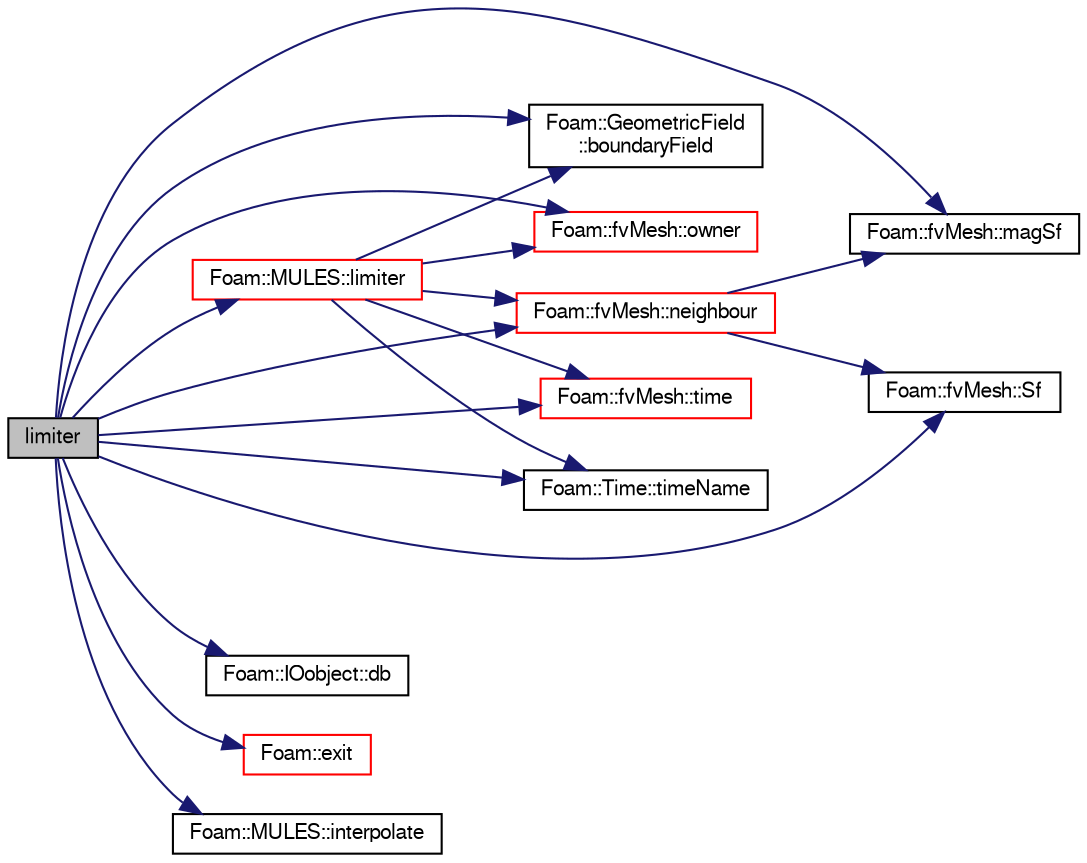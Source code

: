 digraph "limiter"
{
  bgcolor="transparent";
  edge [fontname="FreeSans",fontsize="10",labelfontname="FreeSans",labelfontsize="10"];
  node [fontname="FreeSans",fontsize="10",shape=record];
  rankdir="LR";
  Node334 [label="limiter",height=0.2,width=0.4,color="black", fillcolor="grey75", style="filled", fontcolor="black"];
  Node334 -> Node335 [color="midnightblue",fontsize="10",style="solid",fontname="FreeSans"];
  Node335 [label="Foam::GeometricField\l::boundaryField",height=0.2,width=0.4,color="black",URL="$a22434.html#a3c6c1a789b48ea0c5e8bff64f9c14f2d",tooltip="Return reference to GeometricBoundaryField. "];
  Node334 -> Node336 [color="midnightblue",fontsize="10",style="solid",fontname="FreeSans"];
  Node336 [label="Foam::IOobject::db",height=0.2,width=0.4,color="black",URL="$a26142.html#a65cc75d9f80b1df5c3184fb2274a97f1",tooltip="Return the local objectRegistry. "];
  Node334 -> Node337 [color="midnightblue",fontsize="10",style="solid",fontname="FreeSans"];
  Node337 [label="Foam::exit",height=0.2,width=0.4,color="red",URL="$a21124.html#a06ca7250d8e89caf05243ec094843642"];
  Node334 -> Node384 [color="midnightblue",fontsize="10",style="solid",fontname="FreeSans"];
  Node384 [label="Foam::MULES::interpolate",height=0.2,width=0.4,color="black",URL="$a21136.html#a4d62f21551985d814104861e7c1d9b4f"];
  Node334 -> Node385 [color="midnightblue",fontsize="10",style="solid",fontname="FreeSans"];
  Node385 [label="Foam::MULES::limiter",height=0.2,width=0.4,color="red",URL="$a21136.html#ae90eb6b771613f9ffe9bbe814bc2d479"];
  Node385 -> Node335 [color="midnightblue",fontsize="10",style="solid",fontname="FreeSans"];
  Node385 -> Node388 [color="midnightblue",fontsize="10",style="solid",fontname="FreeSans"];
  Node388 [label="Foam::fvMesh::owner",height=0.2,width=0.4,color="red",URL="$a22766.html#a16e7eb254c4fd2d1d7ac4d5d71f6c9f9",tooltip="Internal face owner. "];
  Node385 -> Node391 [color="midnightblue",fontsize="10",style="solid",fontname="FreeSans"];
  Node391 [label="Foam::fvMesh::neighbour",height=0.2,width=0.4,color="red",URL="$a22766.html#aab1a7f2af09b33005a527e107c7b3fad",tooltip="Internal face neighbour. "];
  Node391 -> Node406 [color="midnightblue",fontsize="10",style="solid",fontname="FreeSans"];
  Node406 [label="Foam::fvMesh::magSf",height=0.2,width=0.4,color="black",URL="$a22766.html#ae208119f0287991ffba40fb6fecbb365",tooltip="Return cell face area magnitudes. "];
  Node391 -> Node443 [color="midnightblue",fontsize="10",style="solid",fontname="FreeSans"];
  Node443 [label="Foam::fvMesh::Sf",height=0.2,width=0.4,color="black",URL="$a22766.html#aa12aaa436e7e8ddf2635204f3ab873fa",tooltip="Return cell face area vectors. "];
  Node385 -> Node421 [color="midnightblue",fontsize="10",style="solid",fontname="FreeSans"];
  Node421 [label="Foam::fvMesh::time",height=0.2,width=0.4,color="red",URL="$a22766.html#a0d94096809fe3376b29a2a29ca11bb18",tooltip="Return the top-level database. "];
  Node385 -> Node642 [color="midnightblue",fontsize="10",style="solid",fontname="FreeSans"];
  Node642 [label="Foam::Time::timeName",height=0.2,width=0.4,color="black",URL="$a26350.html#ad9d86fef6eca18797c786726cf925179",tooltip="Return time name of given scalar time. "];
  Node334 -> Node406 [color="midnightblue",fontsize="10",style="solid",fontname="FreeSans"];
  Node334 -> Node391 [color="midnightblue",fontsize="10",style="solid",fontname="FreeSans"];
  Node334 -> Node388 [color="midnightblue",fontsize="10",style="solid",fontname="FreeSans"];
  Node334 -> Node443 [color="midnightblue",fontsize="10",style="solid",fontname="FreeSans"];
  Node334 -> Node421 [color="midnightblue",fontsize="10",style="solid",fontname="FreeSans"];
  Node334 -> Node642 [color="midnightblue",fontsize="10",style="solid",fontname="FreeSans"];
}
